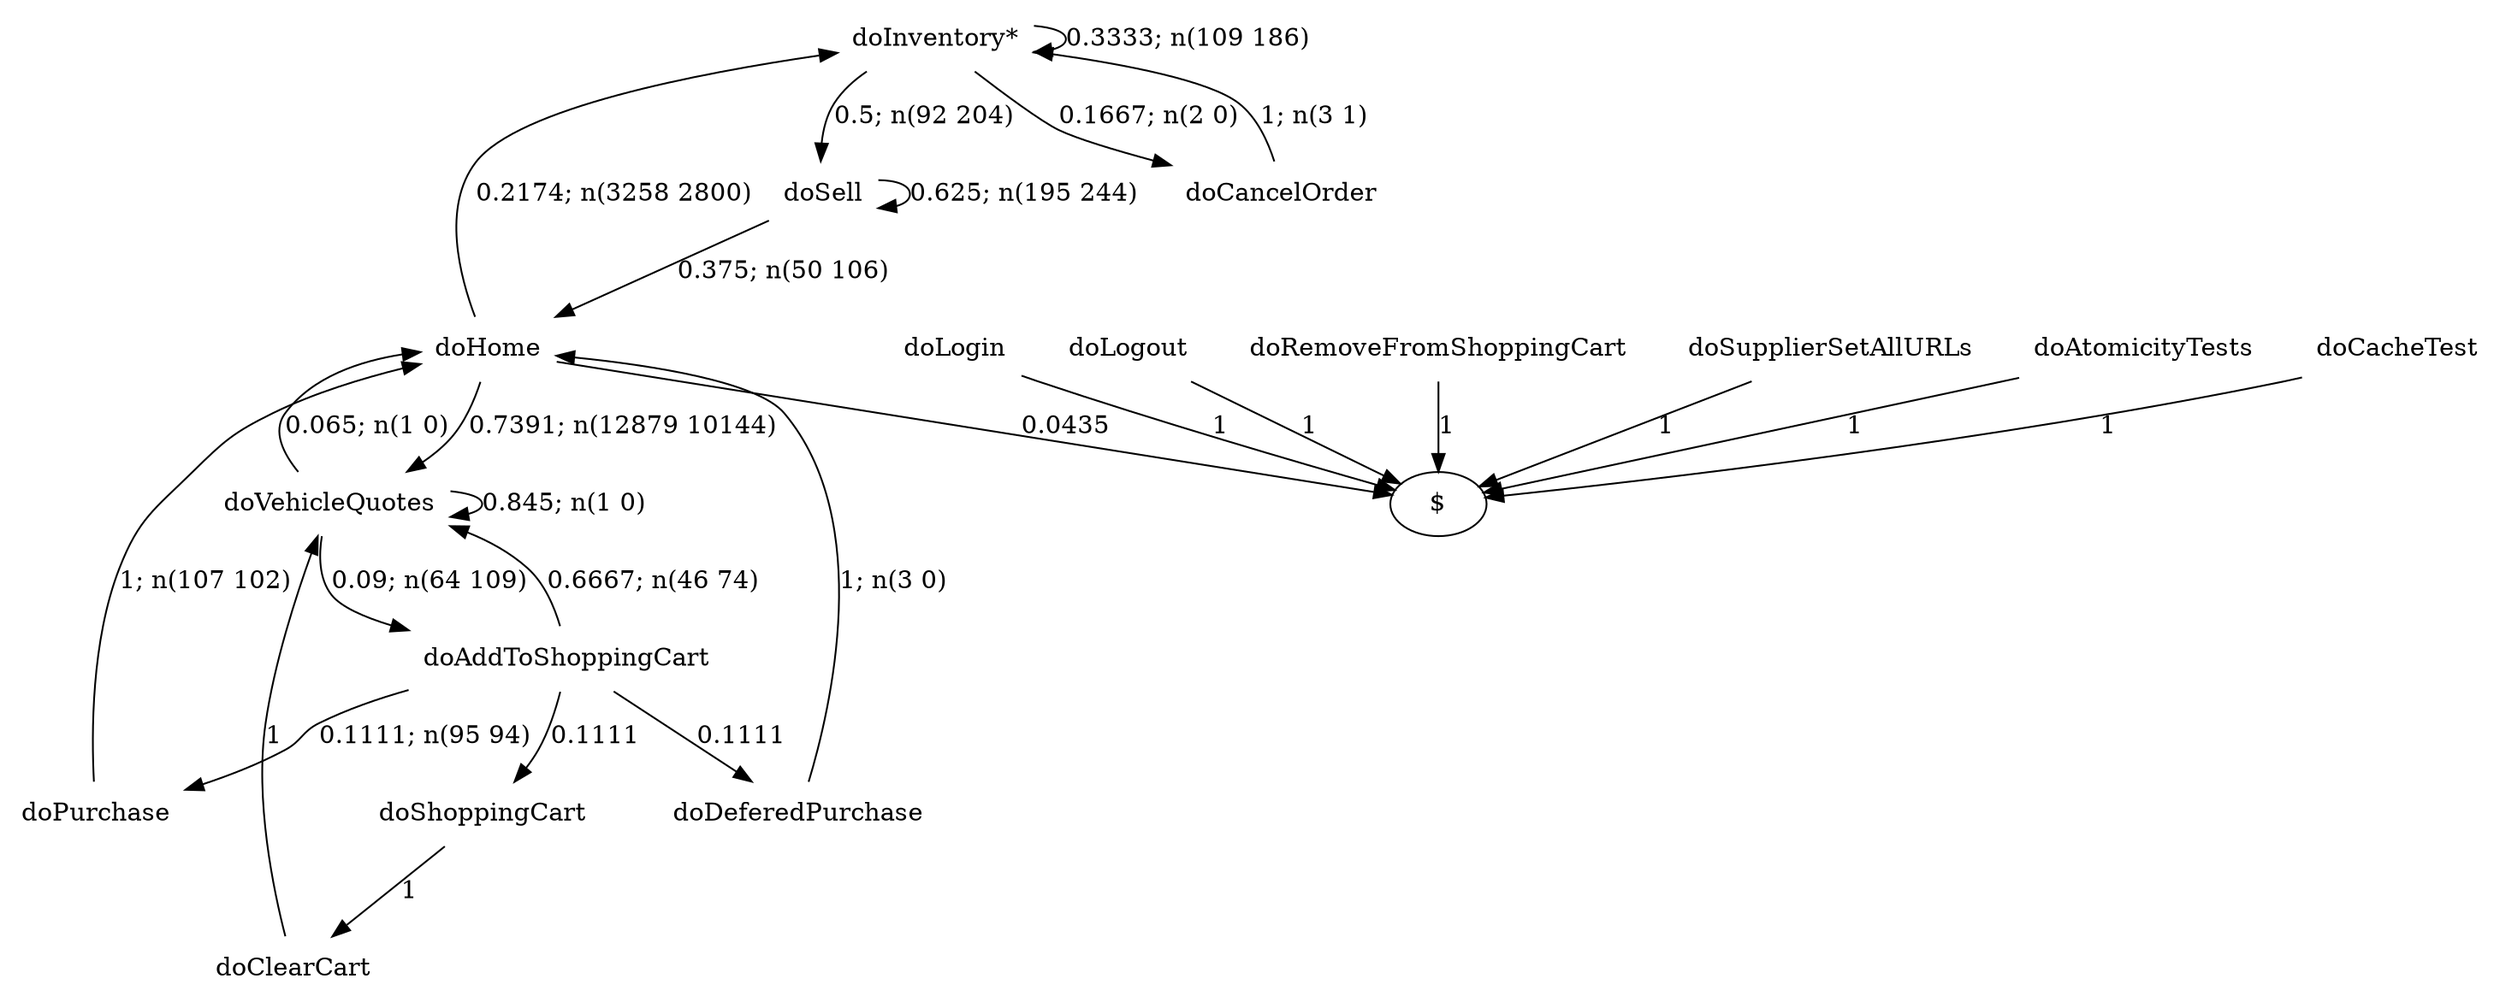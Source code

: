 digraph G {"doInventory*" [label="doInventory*",shape=none];"doSupplierSetAllURLs" [label="doSupplierSetAllURLs",shape=none];"doAtomicityTests" [label="doAtomicityTests",shape=none];"doCacheTest" [label="doCacheTest",shape=none];"doLogin" [label="doLogin",shape=none];"doVehicleQuotes" [label="doVehicleQuotes",shape=none];"doAddToShoppingCart" [label="doAddToShoppingCart",shape=none];"doDeferedPurchase" [label="doDeferedPurchase",shape=none];"doHome" [label="doHome",shape=none];"doShoppingCart" [label="doShoppingCart",shape=none];"doClearCart" [label="doClearCart",shape=none];"doPurchase" [label="doPurchase",shape=none];"doSell" [label="doSell",shape=none];"doLogout" [label="doLogout",shape=none];"doCancelOrder" [label="doCancelOrder",shape=none];"doRemoveFromShoppingCart" [label="doRemoveFromShoppingCart",shape=none];"doInventory*"->"doInventory*" [style=solid,label="0.3333; n(109 186)"];"doInventory*"->"doSell" [style=solid,label="0.5; n(92 204)"];"doInventory*"->"doCancelOrder" [style=solid,label="0.1667; n(2 0)"];"doSupplierSetAllURLs"->"$" [style=solid,label="1"];"doAtomicityTests"->"$" [style=solid,label="1"];"doCacheTest"->"$" [style=solid,label="1"];"doLogin"->"$" [style=solid,label="1"];"doVehicleQuotes"->"doVehicleQuotes" [style=solid,label="0.845; n(1 0)"];"doVehicleQuotes"->"doAddToShoppingCart" [style=solid,label="0.09; n(64 109)"];"doVehicleQuotes"->"doHome" [style=solid,label="0.065; n(1 0)"];"doAddToShoppingCart"->"doVehicleQuotes" [style=solid,label="0.6667; n(46 74)"];"doAddToShoppingCart"->"doDeferedPurchase" [style=solid,label="0.1111"];"doAddToShoppingCart"->"doShoppingCart" [style=solid,label="0.1111"];"doAddToShoppingCart"->"doPurchase" [style=solid,label="0.1111; n(95 94)"];"doDeferedPurchase"->"doHome" [style=solid,label="1; n(3 0)"];"doHome"->"doInventory*" [style=solid,label="0.2174; n(3258 2800)"];"doHome"->"doVehicleQuotes" [style=solid,label="0.7391; n(12879 10144)"];"doHome"->"$" [style=solid,label="0.0435"];"doShoppingCart"->"doClearCart" [style=solid,label="1"];"doClearCart"->"doVehicleQuotes" [style=solid,label="1"];"doPurchase"->"doHome" [style=solid,label="1; n(107 102)"];"doSell"->"doHome" [style=solid,label="0.375; n(50 106)"];"doSell"->"doSell" [style=solid,label="0.625; n(195 244)"];"doLogout"->"$" [style=solid,label="1"];"doCancelOrder"->"doInventory*" [style=solid,label="1; n(3 1)"];"doRemoveFromShoppingCart"->"$" [style=solid,label="1"];}